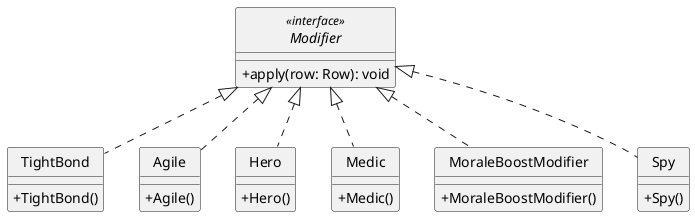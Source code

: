 @startuml

skinparam monochrome true
hide circle
skinparam classAttributeIconSize 0

interface Modifier <<interface>> {
  +apply(row: Row): void
}

class TightBond {
  +TightBond()
}

class Agile {
  +Agile()
}

class Hero {
  +Hero()
}

class Medic {
  +Medic()
}

class MoraleBoostModifier {
  +MoraleBoostModifier()
}

class Spy {
  +Spy()
}

Modifier <|.. TightBond
Modifier <|.. Agile
Modifier <|.. Hero
Modifier <|.. Medic
Modifier <|.. MoraleBoostModifier
Modifier <|.. Spy

@enduml